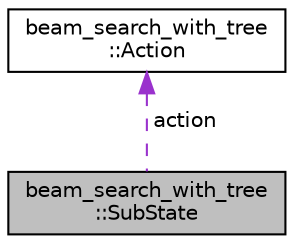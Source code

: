 digraph "beam_search_with_tree::SubState"
{
 // LATEX_PDF_SIZE
  edge [fontname="Helvetica",fontsize="10",labelfontname="Helvetica",labelfontsize="10"];
  node [fontname="Helvetica",fontsize="10",shape=record];
  Node1 [label="beam_search_with_tree\l::SubState",height=0.2,width=0.4,color="black", fillcolor="grey75", style="filled", fontcolor="black",tooltip="try_opした結果をメモしておく構造体"];
  Node2 -> Node1 [dir="back",color="darkorchid3",fontsize="10",style="dashed",label=" action" ,fontname="Helvetica"];
  Node2 [label="beam_search_with_tree\l::Action",height=0.2,width=0.4,color="black", fillcolor="white", style="filled",URL="$structbeam__search__with__tree_1_1Action.html",tooltip=" "];
}
